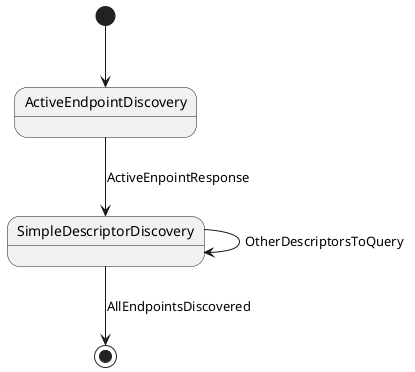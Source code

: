 @startuml
[*] --> ActiveEndpointDiscovery
ActiveEndpointDiscovery --> SimpleDescriptorDiscovery : ActiveEnpointResponse
SimpleDescriptorDiscovery --> SimpleDescriptorDiscovery : OtherDescriptorsToQuery
SimpleDescriptorDiscovery --> [*] : AllEndpointsDiscovered
@enduml
